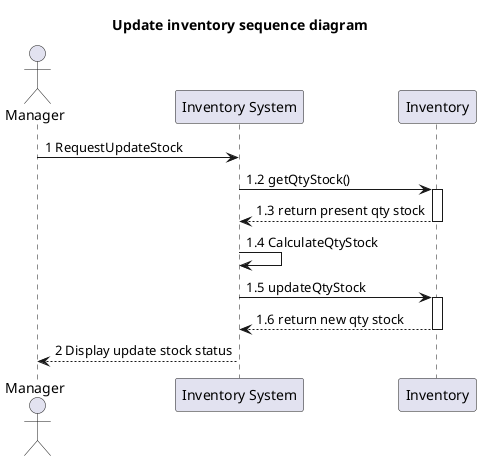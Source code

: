 @startuml
'https://plantuml.com/sequence-diagram

title Update inventory sequence diagram

actor Manager as actorManager
participant "Inventory System" as InventorySystem
participant "Inventory" as classInventory

'participant "Category" as classCategory

'actorManager -> InventorySystem: 1. RequestViewStock
'activate InventorySystem

'-------------- START add stock ---------------

actorManager -> InventorySystem : 1 RequestUpdateStock

InventorySystem -> classInventory: 1.2 getQtyStock()
activate classInventory

classInventory --> InventorySystem: 1.3 return present qty stock
deactivate classInventory

'InventorySystem  --> actorManager: 1.4 Response qty stock

'actorManager -> InventorySystem : 2 RequestSelectProduct
'actorManager -> InventorySystem :  3 SaveAddStock

InventorySystem -> InventorySystem :  1.4 CalculateQtyStock


InventorySystem -> classInventory: 1.5 updateQtyStock
activate classInventory

classInventory --> InventorySystem: 1.6 return new qty stock
deactivate classInventory

InventorySystem  --> actorManager : 2 Display update stock status
deactivate InventorySystem

'classProduct -> classCategory: request category
'activate classCategory
'
'classCategory -> classProduct: response category
'deactivate classCategory



'classInventory --> InventorySystem: 4.4 response stock
'deactivate classInventory

'-------------- END add stock ---------------

@enduml